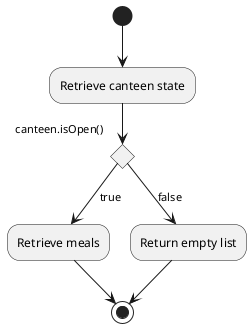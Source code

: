 @startuml MealsRetrievalFlow

(*) --> "Retrieve canteen state"
if "canteen.isOpen()" then
 -->[true] "Retrieve meals"
 --> (*)
else
-->[false] "Return empty list"
--> (*)
endif
@enduml